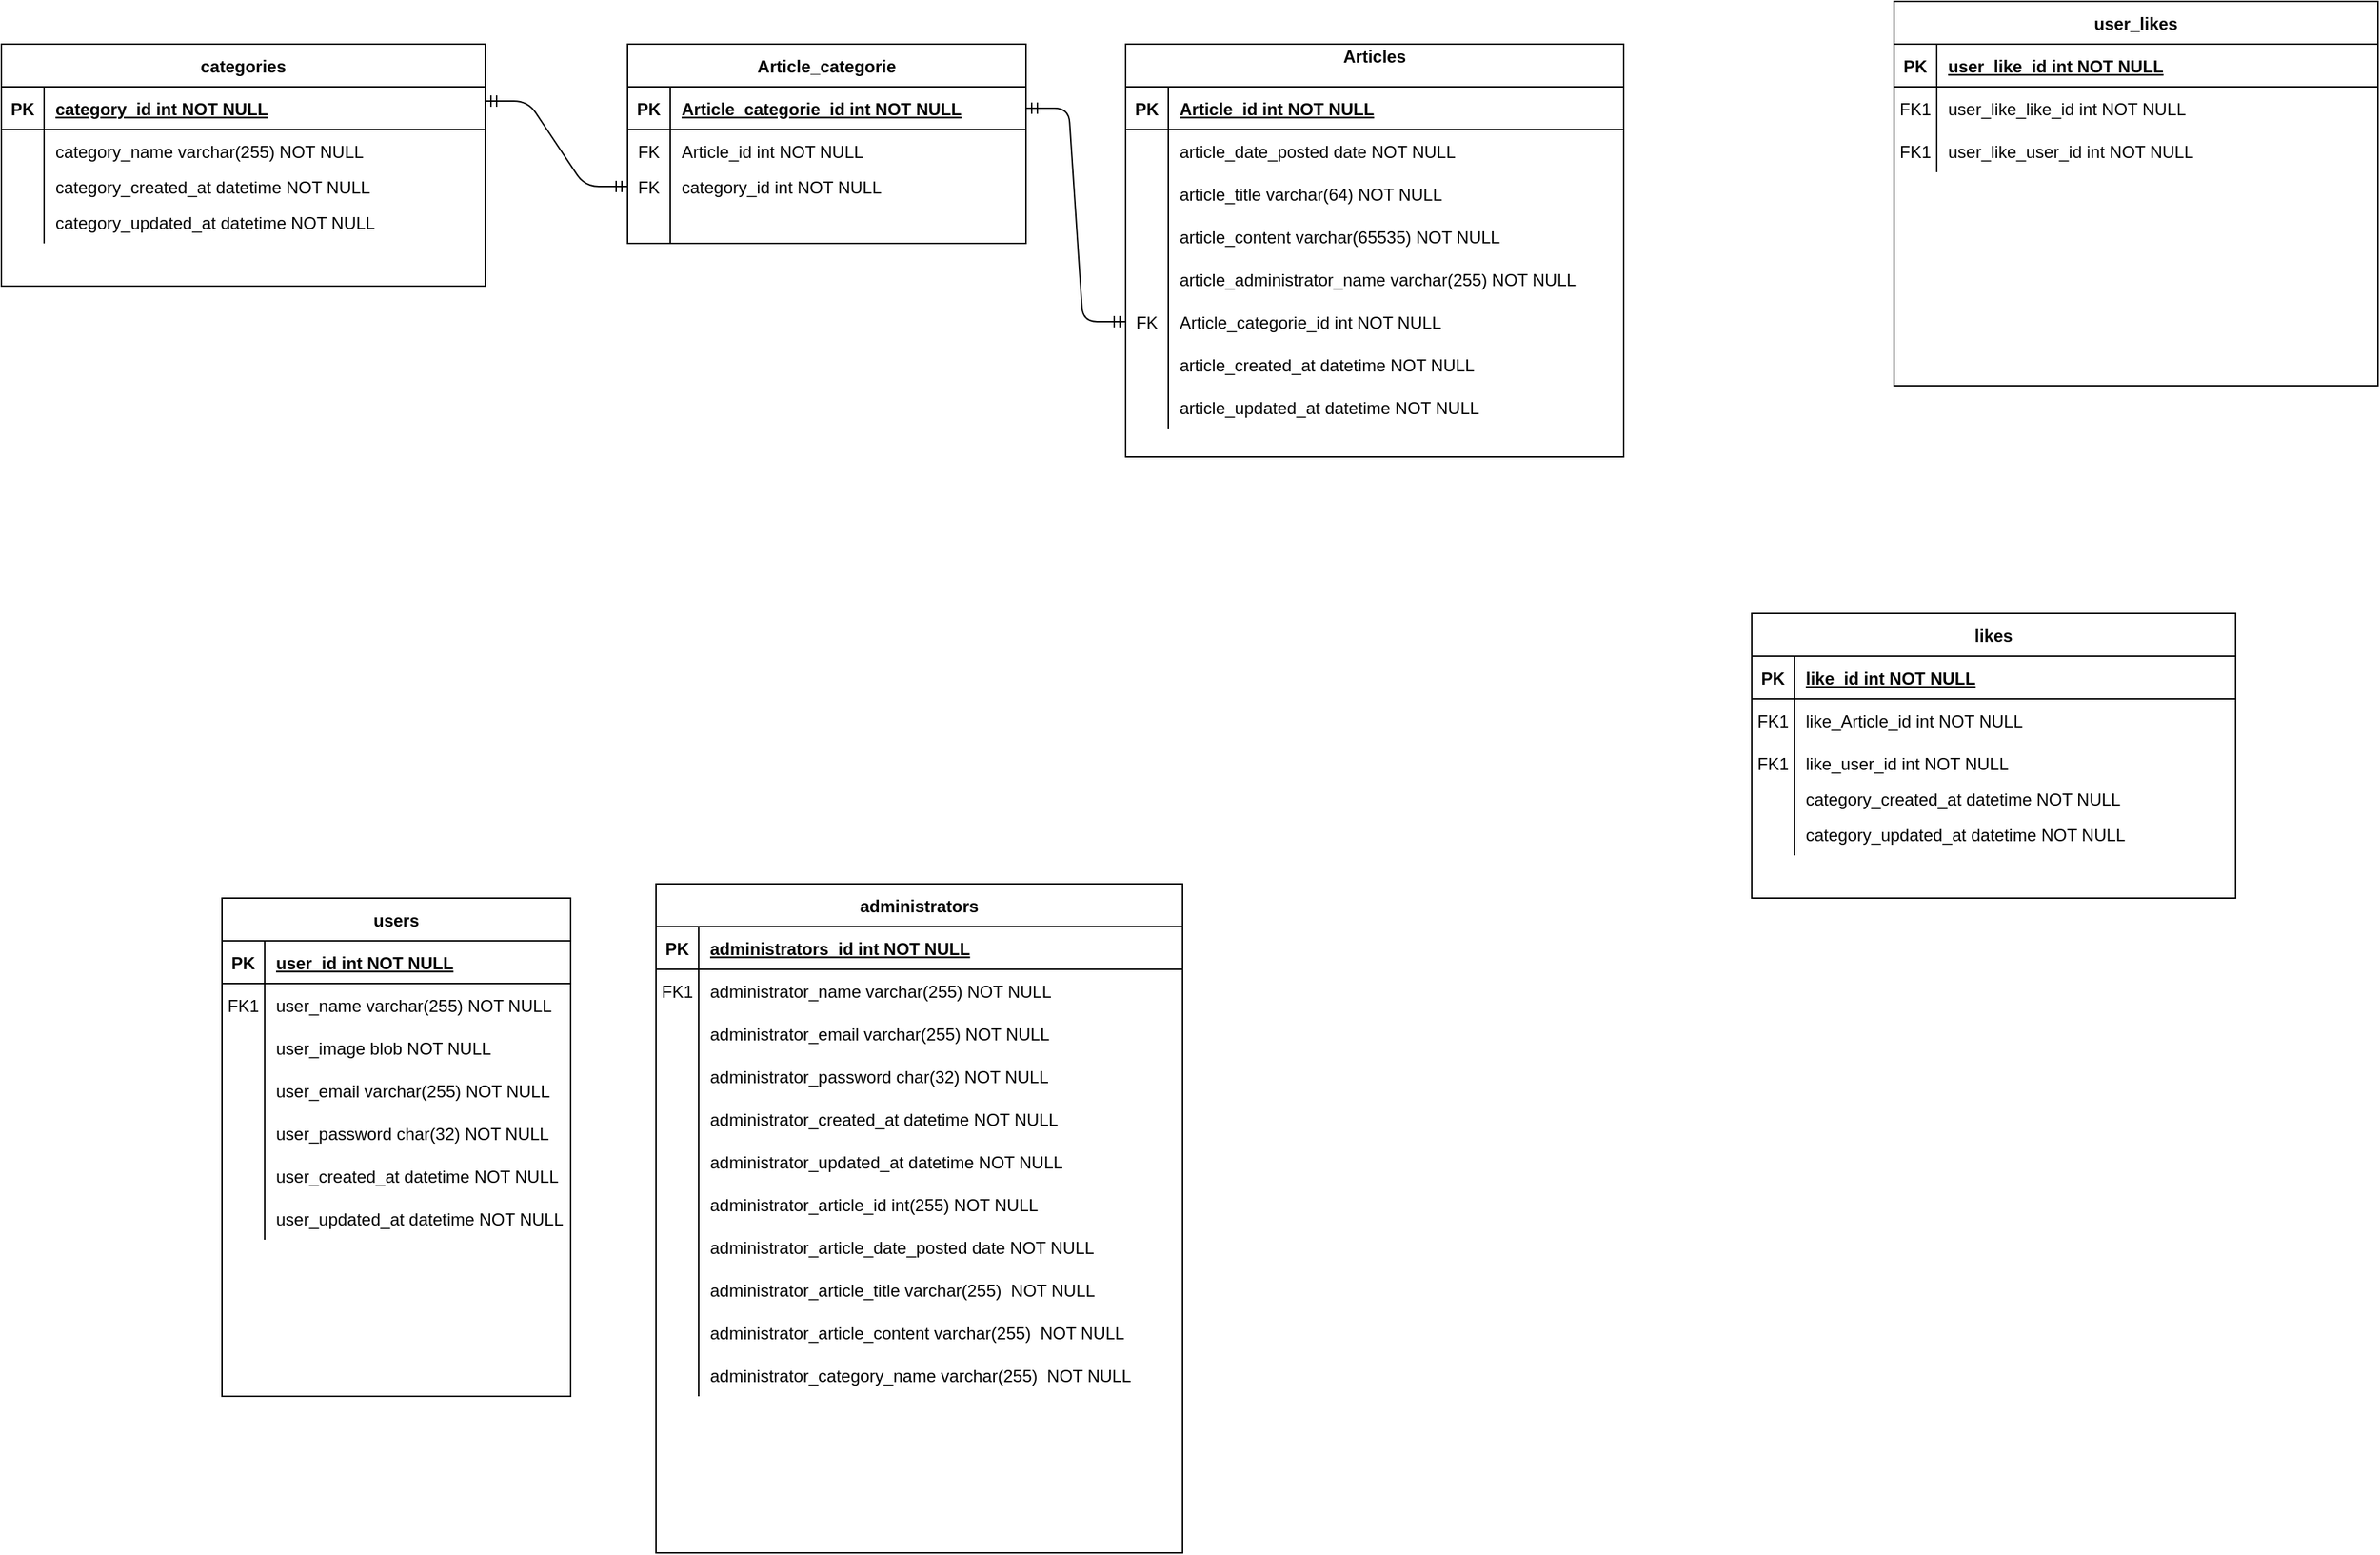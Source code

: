 <mxfile version="14.7.4" type="github">
  <diagram id="R2lEEEUBdFMjLlhIrx00" name="Page-1">
    <mxGraphModel dx="2372" dy="1228" grid="1" gridSize="10" guides="1" tooltips="1" connect="1" arrows="1" fold="1" page="1" pageScale="1" pageWidth="850" pageHeight="1100" math="0" shadow="0" extFonts="Permanent Marker^https://fonts.googleapis.com/css?family=Permanent+Marker">
      <root>
        <mxCell id="0" />
        <mxCell id="1" parent="0" />
        <mxCell id="C-vyLk0tnHw3VtMMgP7b-2" value="categories" style="shape=table;startSize=30;container=1;collapsible=1;childLayout=tableLayout;fixedRows=1;rowLines=0;fontStyle=1;align=center;resizeLast=1;" parent="1" vertex="1">
          <mxGeometry x="30" y="150" width="340" height="170" as="geometry" />
        </mxCell>
        <mxCell id="C-vyLk0tnHw3VtMMgP7b-3" value="" style="shape=partialRectangle;collapsible=0;dropTarget=0;pointerEvents=0;fillColor=none;points=[[0,0.5],[1,0.5]];portConstraint=eastwest;top=0;left=0;right=0;bottom=1;" parent="C-vyLk0tnHw3VtMMgP7b-2" vertex="1">
          <mxGeometry y="30" width="340" height="30" as="geometry" />
        </mxCell>
        <mxCell id="C-vyLk0tnHw3VtMMgP7b-4" value="PK" style="shape=partialRectangle;overflow=hidden;connectable=0;fillColor=none;top=0;left=0;bottom=0;right=0;fontStyle=1;" parent="C-vyLk0tnHw3VtMMgP7b-3" vertex="1">
          <mxGeometry width="30" height="30" as="geometry" />
        </mxCell>
        <mxCell id="C-vyLk0tnHw3VtMMgP7b-5" value="category_id int NOT NULL " style="shape=partialRectangle;overflow=hidden;connectable=0;fillColor=none;top=0;left=0;bottom=0;right=0;align=left;spacingLeft=6;fontStyle=5;" parent="C-vyLk0tnHw3VtMMgP7b-3" vertex="1">
          <mxGeometry x="30" width="310" height="30" as="geometry" />
        </mxCell>
        <mxCell id="C-vyLk0tnHw3VtMMgP7b-6" value="" style="shape=partialRectangle;collapsible=0;dropTarget=0;pointerEvents=0;fillColor=none;points=[[0,0.5],[1,0.5]];portConstraint=eastwest;top=0;left=0;right=0;bottom=0;" parent="C-vyLk0tnHw3VtMMgP7b-2" vertex="1">
          <mxGeometry y="60" width="340" height="30" as="geometry" />
        </mxCell>
        <mxCell id="C-vyLk0tnHw3VtMMgP7b-7" value="" style="shape=partialRectangle;overflow=hidden;connectable=0;fillColor=none;top=0;left=0;bottom=0;right=0;" parent="C-vyLk0tnHw3VtMMgP7b-6" vertex="1">
          <mxGeometry width="30" height="30" as="geometry" />
        </mxCell>
        <mxCell id="C-vyLk0tnHw3VtMMgP7b-8" value="category_name varchar(255) NOT NULL" style="shape=partialRectangle;overflow=hidden;connectable=0;fillColor=none;top=0;left=0;bottom=0;right=0;align=left;spacingLeft=6;" parent="C-vyLk0tnHw3VtMMgP7b-6" vertex="1">
          <mxGeometry x="30" width="310" height="30" as="geometry" />
        </mxCell>
        <mxCell id="C-vyLk0tnHw3VtMMgP7b-9" value="" style="shape=partialRectangle;collapsible=0;dropTarget=0;pointerEvents=0;fillColor=none;points=[[0,0.5],[1,0.5]];portConstraint=eastwest;top=0;left=0;right=0;bottom=0;" parent="C-vyLk0tnHw3VtMMgP7b-2" vertex="1">
          <mxGeometry y="90" width="340" height="20" as="geometry" />
        </mxCell>
        <mxCell id="C-vyLk0tnHw3VtMMgP7b-10" value="" style="shape=partialRectangle;overflow=hidden;connectable=0;fillColor=none;top=0;left=0;bottom=0;right=0;" parent="C-vyLk0tnHw3VtMMgP7b-9" vertex="1">
          <mxGeometry width="30" height="20" as="geometry" />
        </mxCell>
        <mxCell id="C-vyLk0tnHw3VtMMgP7b-11" value="category_created_at datetime NOT NULL" style="shape=partialRectangle;overflow=hidden;connectable=0;fillColor=none;top=0;left=0;bottom=0;right=0;align=left;spacingLeft=6;" parent="C-vyLk0tnHw3VtMMgP7b-9" vertex="1">
          <mxGeometry x="30" width="310" height="20" as="geometry" />
        </mxCell>
        <mxCell id="Ab_OPVXUH7FrCiBAADdy-90" value="" style="shape=partialRectangle;collapsible=0;dropTarget=0;pointerEvents=0;fillColor=none;points=[[0,0.5],[1,0.5]];portConstraint=eastwest;top=0;left=0;right=0;bottom=0;" vertex="1" parent="C-vyLk0tnHw3VtMMgP7b-2">
          <mxGeometry y="110" width="340" height="30" as="geometry" />
        </mxCell>
        <mxCell id="Ab_OPVXUH7FrCiBAADdy-91" value="" style="shape=partialRectangle;overflow=hidden;connectable=0;fillColor=none;top=0;left=0;bottom=0;right=0;" vertex="1" parent="Ab_OPVXUH7FrCiBAADdy-90">
          <mxGeometry width="30" height="30" as="geometry" />
        </mxCell>
        <mxCell id="Ab_OPVXUH7FrCiBAADdy-92" value="category_updated_at datetime NOT NULL" style="shape=partialRectangle;overflow=hidden;connectable=0;fillColor=none;top=0;left=0;bottom=0;right=0;align=left;spacingLeft=6;" vertex="1" parent="Ab_OPVXUH7FrCiBAADdy-90">
          <mxGeometry x="30" width="310" height="30" as="geometry" />
        </mxCell>
        <mxCell id="C-vyLk0tnHw3VtMMgP7b-13" value="administrators" style="shape=table;startSize=30;container=1;collapsible=1;childLayout=tableLayout;fixedRows=1;rowLines=0;fontStyle=1;align=center;resizeLast=1;" parent="1" vertex="1">
          <mxGeometry x="490" y="740" width="370" height="470" as="geometry" />
        </mxCell>
        <mxCell id="C-vyLk0tnHw3VtMMgP7b-14" value="" style="shape=partialRectangle;collapsible=0;dropTarget=0;pointerEvents=0;fillColor=none;points=[[0,0.5],[1,0.5]];portConstraint=eastwest;top=0;left=0;right=0;bottom=1;" parent="C-vyLk0tnHw3VtMMgP7b-13" vertex="1">
          <mxGeometry y="30" width="370" height="30" as="geometry" />
        </mxCell>
        <mxCell id="C-vyLk0tnHw3VtMMgP7b-15" value="PK" style="shape=partialRectangle;overflow=hidden;connectable=0;fillColor=none;top=0;left=0;bottom=0;right=0;fontStyle=1;" parent="C-vyLk0tnHw3VtMMgP7b-14" vertex="1">
          <mxGeometry width="30" height="30" as="geometry" />
        </mxCell>
        <mxCell id="C-vyLk0tnHw3VtMMgP7b-16" value="administrators_id int NOT NULL " style="shape=partialRectangle;overflow=hidden;connectable=0;fillColor=none;top=0;left=0;bottom=0;right=0;align=left;spacingLeft=6;fontStyle=5;" parent="C-vyLk0tnHw3VtMMgP7b-14" vertex="1">
          <mxGeometry x="30" width="340" height="30" as="geometry" />
        </mxCell>
        <mxCell id="C-vyLk0tnHw3VtMMgP7b-17" value="" style="shape=partialRectangle;collapsible=0;dropTarget=0;pointerEvents=0;fillColor=none;points=[[0,0.5],[1,0.5]];portConstraint=eastwest;top=0;left=0;right=0;bottom=0;" parent="C-vyLk0tnHw3VtMMgP7b-13" vertex="1">
          <mxGeometry y="60" width="370" height="30" as="geometry" />
        </mxCell>
        <mxCell id="C-vyLk0tnHw3VtMMgP7b-18" value="FK1" style="shape=partialRectangle;overflow=hidden;connectable=0;fillColor=none;top=0;left=0;bottom=0;right=0;" parent="C-vyLk0tnHw3VtMMgP7b-17" vertex="1">
          <mxGeometry width="30" height="30" as="geometry" />
        </mxCell>
        <mxCell id="C-vyLk0tnHw3VtMMgP7b-19" value="administrator_name varchar(255) NOT NULL" style="shape=partialRectangle;overflow=hidden;connectable=0;fillColor=none;top=0;left=0;bottom=0;right=0;align=left;spacingLeft=6;" parent="C-vyLk0tnHw3VtMMgP7b-17" vertex="1">
          <mxGeometry x="30" width="340" height="30" as="geometry" />
        </mxCell>
        <mxCell id="Ab_OPVXUH7FrCiBAADdy-35" value="" style="shape=partialRectangle;collapsible=0;dropTarget=0;pointerEvents=0;fillColor=none;points=[[0,0.5],[1,0.5]];portConstraint=eastwest;top=0;left=0;right=0;bottom=0;" vertex="1" parent="C-vyLk0tnHw3VtMMgP7b-13">
          <mxGeometry y="90" width="370" height="30" as="geometry" />
        </mxCell>
        <mxCell id="Ab_OPVXUH7FrCiBAADdy-36" value="" style="shape=partialRectangle;overflow=hidden;connectable=0;fillColor=none;top=0;left=0;bottom=0;right=0;" vertex="1" parent="Ab_OPVXUH7FrCiBAADdy-35">
          <mxGeometry width="30" height="30" as="geometry" />
        </mxCell>
        <mxCell id="Ab_OPVXUH7FrCiBAADdy-37" value="administrator_email varchar(255) NOT NULL" style="shape=partialRectangle;overflow=hidden;connectable=0;fillColor=none;top=0;left=0;bottom=0;right=0;align=left;spacingLeft=6;" vertex="1" parent="Ab_OPVXUH7FrCiBAADdy-35">
          <mxGeometry x="30" width="340" height="30" as="geometry" />
        </mxCell>
        <mxCell id="Ab_OPVXUH7FrCiBAADdy-38" value="" style="shape=partialRectangle;collapsible=0;dropTarget=0;pointerEvents=0;fillColor=none;points=[[0,0.5],[1,0.5]];portConstraint=eastwest;top=0;left=0;right=0;bottom=0;" vertex="1" parent="C-vyLk0tnHw3VtMMgP7b-13">
          <mxGeometry y="120" width="370" height="30" as="geometry" />
        </mxCell>
        <mxCell id="Ab_OPVXUH7FrCiBAADdy-39" value="" style="shape=partialRectangle;overflow=hidden;connectable=0;fillColor=none;top=0;left=0;bottom=0;right=0;" vertex="1" parent="Ab_OPVXUH7FrCiBAADdy-38">
          <mxGeometry width="30" height="30" as="geometry" />
        </mxCell>
        <mxCell id="Ab_OPVXUH7FrCiBAADdy-40" value="administrator_password char(32) NOT NULL" style="shape=partialRectangle;overflow=hidden;connectable=0;fillColor=none;top=0;left=0;bottom=0;right=0;align=left;spacingLeft=6;" vertex="1" parent="Ab_OPVXUH7FrCiBAADdy-38">
          <mxGeometry x="30" width="340" height="30" as="geometry" />
        </mxCell>
        <mxCell id="Ab_OPVXUH7FrCiBAADdy-41" value="" style="shape=partialRectangle;collapsible=0;dropTarget=0;pointerEvents=0;fillColor=none;points=[[0,0.5],[1,0.5]];portConstraint=eastwest;top=0;left=0;right=0;bottom=0;" vertex="1" parent="C-vyLk0tnHw3VtMMgP7b-13">
          <mxGeometry y="150" width="370" height="30" as="geometry" />
        </mxCell>
        <mxCell id="Ab_OPVXUH7FrCiBAADdy-42" value="" style="shape=partialRectangle;overflow=hidden;connectable=0;fillColor=none;top=0;left=0;bottom=0;right=0;" vertex="1" parent="Ab_OPVXUH7FrCiBAADdy-41">
          <mxGeometry width="30" height="30" as="geometry" />
        </mxCell>
        <mxCell id="Ab_OPVXUH7FrCiBAADdy-43" value="administrator_created_at datetime NOT NULL" style="shape=partialRectangle;overflow=hidden;connectable=0;fillColor=none;top=0;left=0;bottom=0;right=0;align=left;spacingLeft=6;" vertex="1" parent="Ab_OPVXUH7FrCiBAADdy-41">
          <mxGeometry x="30" width="340" height="30" as="geometry" />
        </mxCell>
        <mxCell id="Ab_OPVXUH7FrCiBAADdy-45" value="" style="shape=partialRectangle;collapsible=0;dropTarget=0;pointerEvents=0;fillColor=none;points=[[0,0.5],[1,0.5]];portConstraint=eastwest;top=0;left=0;right=0;bottom=0;" vertex="1" parent="C-vyLk0tnHw3VtMMgP7b-13">
          <mxGeometry y="180" width="370" height="30" as="geometry" />
        </mxCell>
        <mxCell id="Ab_OPVXUH7FrCiBAADdy-46" value="" style="shape=partialRectangle;overflow=hidden;connectable=0;fillColor=none;top=0;left=0;bottom=0;right=0;" vertex="1" parent="Ab_OPVXUH7FrCiBAADdy-45">
          <mxGeometry width="30" height="30" as="geometry" />
        </mxCell>
        <mxCell id="Ab_OPVXUH7FrCiBAADdy-47" value="administrator_updated_at datetime NOT NULL" style="shape=partialRectangle;overflow=hidden;connectable=0;fillColor=none;top=0;left=0;bottom=0;right=0;align=left;spacingLeft=6;" vertex="1" parent="Ab_OPVXUH7FrCiBAADdy-45">
          <mxGeometry x="30" width="340" height="30" as="geometry" />
        </mxCell>
        <mxCell id="C-vyLk0tnHw3VtMMgP7b-20" value="" style="shape=partialRectangle;collapsible=0;dropTarget=0;pointerEvents=0;fillColor=none;points=[[0,0.5],[1,0.5]];portConstraint=eastwest;top=0;left=0;right=0;bottom=0;" parent="C-vyLk0tnHw3VtMMgP7b-13" vertex="1">
          <mxGeometry y="210" width="370" height="30" as="geometry" />
        </mxCell>
        <mxCell id="C-vyLk0tnHw3VtMMgP7b-21" value="" style="shape=partialRectangle;overflow=hidden;connectable=0;fillColor=none;top=0;left=0;bottom=0;right=0;" parent="C-vyLk0tnHw3VtMMgP7b-20" vertex="1">
          <mxGeometry width="30" height="30" as="geometry" />
        </mxCell>
        <mxCell id="C-vyLk0tnHw3VtMMgP7b-22" value="administrator_article_id int(255) NOT NULL" style="shape=partialRectangle;overflow=hidden;connectable=0;fillColor=none;top=0;left=0;bottom=0;right=0;align=left;spacingLeft=6;" parent="C-vyLk0tnHw3VtMMgP7b-20" vertex="1">
          <mxGeometry x="30" width="340" height="30" as="geometry" />
        </mxCell>
        <mxCell id="Ab_OPVXUH7FrCiBAADdy-70" value="" style="shape=partialRectangle;collapsible=0;dropTarget=0;pointerEvents=0;fillColor=none;points=[[0,0.5],[1,0.5]];portConstraint=eastwest;top=0;left=0;right=0;bottom=0;" vertex="1" parent="C-vyLk0tnHw3VtMMgP7b-13">
          <mxGeometry y="240" width="370" height="30" as="geometry" />
        </mxCell>
        <mxCell id="Ab_OPVXUH7FrCiBAADdy-71" value="" style="shape=partialRectangle;overflow=hidden;connectable=0;fillColor=none;top=0;left=0;bottom=0;right=0;" vertex="1" parent="Ab_OPVXUH7FrCiBAADdy-70">
          <mxGeometry width="30" height="30" as="geometry" />
        </mxCell>
        <mxCell id="Ab_OPVXUH7FrCiBAADdy-72" value="administrator_article_date_posted date NOT NULL" style="shape=partialRectangle;overflow=hidden;connectable=0;fillColor=none;top=0;left=0;bottom=0;right=0;align=left;spacingLeft=6;" vertex="1" parent="Ab_OPVXUH7FrCiBAADdy-70">
          <mxGeometry x="30" width="340" height="30" as="geometry" />
        </mxCell>
        <mxCell id="Ab_OPVXUH7FrCiBAADdy-73" value="" style="shape=partialRectangle;collapsible=0;dropTarget=0;pointerEvents=0;fillColor=none;points=[[0,0.5],[1,0.5]];portConstraint=eastwest;top=0;left=0;right=0;bottom=0;" vertex="1" parent="C-vyLk0tnHw3VtMMgP7b-13">
          <mxGeometry y="270" width="370" height="30" as="geometry" />
        </mxCell>
        <mxCell id="Ab_OPVXUH7FrCiBAADdy-74" value="" style="shape=partialRectangle;overflow=hidden;connectable=0;fillColor=none;top=0;left=0;bottom=0;right=0;" vertex="1" parent="Ab_OPVXUH7FrCiBAADdy-73">
          <mxGeometry width="30" height="30" as="geometry" />
        </mxCell>
        <mxCell id="Ab_OPVXUH7FrCiBAADdy-75" value="administrator_article_title varchar(255)  NOT NULL" style="shape=partialRectangle;overflow=hidden;connectable=0;fillColor=none;top=0;left=0;bottom=0;right=0;align=left;spacingLeft=6;" vertex="1" parent="Ab_OPVXUH7FrCiBAADdy-73">
          <mxGeometry x="30" width="340" height="30" as="geometry" />
        </mxCell>
        <mxCell id="Ab_OPVXUH7FrCiBAADdy-82" value="" style="shape=partialRectangle;collapsible=0;dropTarget=0;pointerEvents=0;fillColor=none;points=[[0,0.5],[1,0.5]];portConstraint=eastwest;top=0;left=0;right=0;bottom=0;" vertex="1" parent="C-vyLk0tnHw3VtMMgP7b-13">
          <mxGeometry y="300" width="370" height="30" as="geometry" />
        </mxCell>
        <mxCell id="Ab_OPVXUH7FrCiBAADdy-83" value="" style="shape=partialRectangle;overflow=hidden;connectable=0;fillColor=none;top=0;left=0;bottom=0;right=0;" vertex="1" parent="Ab_OPVXUH7FrCiBAADdy-82">
          <mxGeometry width="30" height="30" as="geometry" />
        </mxCell>
        <mxCell id="Ab_OPVXUH7FrCiBAADdy-84" value="administrator_article_content varchar(255)  NOT NULL" style="shape=partialRectangle;overflow=hidden;connectable=0;fillColor=none;top=0;left=0;bottom=0;right=0;align=left;spacingLeft=6;" vertex="1" parent="Ab_OPVXUH7FrCiBAADdy-82">
          <mxGeometry x="30" width="340" height="30" as="geometry" />
        </mxCell>
        <mxCell id="Ab_OPVXUH7FrCiBAADdy-85" value="" style="shape=partialRectangle;collapsible=0;dropTarget=0;pointerEvents=0;fillColor=none;points=[[0,0.5],[1,0.5]];portConstraint=eastwest;top=0;left=0;right=0;bottom=0;" vertex="1" parent="C-vyLk0tnHw3VtMMgP7b-13">
          <mxGeometry y="330" width="370" height="30" as="geometry" />
        </mxCell>
        <mxCell id="Ab_OPVXUH7FrCiBAADdy-86" value="" style="shape=partialRectangle;overflow=hidden;connectable=0;fillColor=none;top=0;left=0;bottom=0;right=0;" vertex="1" parent="Ab_OPVXUH7FrCiBAADdy-85">
          <mxGeometry width="30" height="30" as="geometry" />
        </mxCell>
        <mxCell id="Ab_OPVXUH7FrCiBAADdy-87" value="administrator_category_name varchar(255)  NOT NULL" style="shape=partialRectangle;overflow=hidden;connectable=0;fillColor=none;top=0;left=0;bottom=0;right=0;align=left;spacingLeft=6;" vertex="1" parent="Ab_OPVXUH7FrCiBAADdy-85">
          <mxGeometry x="30" width="340" height="30" as="geometry" />
        </mxCell>
        <mxCell id="C-vyLk0tnHw3VtMMgP7b-23" value="Articles&#xa;" style="shape=table;startSize=30;container=1;collapsible=1;childLayout=tableLayout;fixedRows=1;rowLines=0;fontStyle=1;align=center;resizeLast=1;" parent="1" vertex="1">
          <mxGeometry x="820" y="150" width="350" height="290" as="geometry" />
        </mxCell>
        <mxCell id="C-vyLk0tnHw3VtMMgP7b-24" value="" style="shape=partialRectangle;collapsible=0;dropTarget=0;pointerEvents=0;fillColor=none;points=[[0,0.5],[1,0.5]];portConstraint=eastwest;top=0;left=0;right=0;bottom=1;" parent="C-vyLk0tnHw3VtMMgP7b-23" vertex="1">
          <mxGeometry y="30" width="350" height="30" as="geometry" />
        </mxCell>
        <mxCell id="C-vyLk0tnHw3VtMMgP7b-25" value="PK" style="shape=partialRectangle;overflow=hidden;connectable=0;fillColor=none;top=0;left=0;bottom=0;right=0;fontStyle=1;" parent="C-vyLk0tnHw3VtMMgP7b-24" vertex="1">
          <mxGeometry width="30" height="30" as="geometry" />
        </mxCell>
        <mxCell id="C-vyLk0tnHw3VtMMgP7b-26" value="Article_id int NOT NULL " style="shape=partialRectangle;overflow=hidden;connectable=0;fillColor=none;top=0;left=0;bottom=0;right=0;align=left;spacingLeft=6;fontStyle=5;" parent="C-vyLk0tnHw3VtMMgP7b-24" vertex="1">
          <mxGeometry x="30" width="320" height="30" as="geometry" />
        </mxCell>
        <mxCell id="C-vyLk0tnHw3VtMMgP7b-27" value="" style="shape=partialRectangle;collapsible=0;dropTarget=0;pointerEvents=0;fillColor=none;points=[[0,0.5],[1,0.5]];portConstraint=eastwest;top=0;left=0;right=0;bottom=0;" parent="C-vyLk0tnHw3VtMMgP7b-23" vertex="1">
          <mxGeometry y="60" width="350" height="30" as="geometry" />
        </mxCell>
        <mxCell id="C-vyLk0tnHw3VtMMgP7b-28" value="" style="shape=partialRectangle;overflow=hidden;connectable=0;fillColor=none;top=0;left=0;bottom=0;right=0;" parent="C-vyLk0tnHw3VtMMgP7b-27" vertex="1">
          <mxGeometry width="30" height="30" as="geometry" />
        </mxCell>
        <mxCell id="C-vyLk0tnHw3VtMMgP7b-29" value="article_date_posted date NOT NULL" style="shape=partialRectangle;overflow=hidden;connectable=0;fillColor=none;top=0;left=0;bottom=0;right=0;align=left;spacingLeft=6;" parent="C-vyLk0tnHw3VtMMgP7b-27" vertex="1">
          <mxGeometry x="30" width="320" height="30" as="geometry" />
        </mxCell>
        <mxCell id="Ab_OPVXUH7FrCiBAADdy-23" value="" style="shape=partialRectangle;collapsible=0;dropTarget=0;pointerEvents=0;fillColor=none;points=[[0,0.5],[1,0.5]];portConstraint=eastwest;top=0;left=0;right=0;bottom=0;" vertex="1" parent="C-vyLk0tnHw3VtMMgP7b-23">
          <mxGeometry y="90" width="350" height="30" as="geometry" />
        </mxCell>
        <mxCell id="Ab_OPVXUH7FrCiBAADdy-24" value="" style="shape=partialRectangle;overflow=hidden;connectable=0;fillColor=none;top=0;left=0;bottom=0;right=0;" vertex="1" parent="Ab_OPVXUH7FrCiBAADdy-23">
          <mxGeometry width="30" height="30" as="geometry" />
        </mxCell>
        <mxCell id="Ab_OPVXUH7FrCiBAADdy-25" value="article_title varchar(64) NOT NULL" style="shape=partialRectangle;overflow=hidden;connectable=0;fillColor=none;top=0;left=0;bottom=0;right=0;align=left;spacingLeft=6;" vertex="1" parent="Ab_OPVXUH7FrCiBAADdy-23">
          <mxGeometry x="30" width="320" height="30" as="geometry" />
        </mxCell>
        <mxCell id="Ab_OPVXUH7FrCiBAADdy-26" value="" style="shape=partialRectangle;collapsible=0;dropTarget=0;pointerEvents=0;fillColor=none;points=[[0,0.5],[1,0.5]];portConstraint=eastwest;top=0;left=0;right=0;bottom=0;" vertex="1" parent="C-vyLk0tnHw3VtMMgP7b-23">
          <mxGeometry y="120" width="350" height="30" as="geometry" />
        </mxCell>
        <mxCell id="Ab_OPVXUH7FrCiBAADdy-27" value="" style="shape=partialRectangle;overflow=hidden;connectable=0;fillColor=none;top=0;left=0;bottom=0;right=0;" vertex="1" parent="Ab_OPVXUH7FrCiBAADdy-26">
          <mxGeometry width="30" height="30" as="geometry" />
        </mxCell>
        <mxCell id="Ab_OPVXUH7FrCiBAADdy-28" value="article_content varchar(65535) NOT NULL" style="shape=partialRectangle;overflow=hidden;connectable=0;fillColor=none;top=0;left=0;bottom=0;right=0;align=left;spacingLeft=6;" vertex="1" parent="Ab_OPVXUH7FrCiBAADdy-26">
          <mxGeometry x="30" width="320" height="30" as="geometry" />
        </mxCell>
        <mxCell id="Ab_OPVXUH7FrCiBAADdy-29" value="" style="shape=partialRectangle;collapsible=0;dropTarget=0;pointerEvents=0;fillColor=none;points=[[0,0.5],[1,0.5]];portConstraint=eastwest;top=0;left=0;right=0;bottom=0;" vertex="1" parent="C-vyLk0tnHw3VtMMgP7b-23">
          <mxGeometry y="150" width="350" height="30" as="geometry" />
        </mxCell>
        <mxCell id="Ab_OPVXUH7FrCiBAADdy-30" value="" style="shape=partialRectangle;overflow=hidden;connectable=0;fillColor=none;top=0;left=0;bottom=0;right=0;" vertex="1" parent="Ab_OPVXUH7FrCiBAADdy-29">
          <mxGeometry width="30" height="30" as="geometry" />
        </mxCell>
        <mxCell id="Ab_OPVXUH7FrCiBAADdy-31" value="article_administrator_name varchar(255) NOT NULL" style="shape=partialRectangle;overflow=hidden;connectable=0;fillColor=none;top=0;left=0;bottom=0;right=0;align=left;spacingLeft=6;" vertex="1" parent="Ab_OPVXUH7FrCiBAADdy-29">
          <mxGeometry x="30" width="320" height="30" as="geometry" />
        </mxCell>
        <mxCell id="Ab_OPVXUH7FrCiBAADdy-32" value="" style="shape=partialRectangle;collapsible=0;dropTarget=0;pointerEvents=0;fillColor=none;points=[[0,0.5],[1,0.5]];portConstraint=eastwest;top=0;left=0;right=0;bottom=0;" vertex="1" parent="C-vyLk0tnHw3VtMMgP7b-23">
          <mxGeometry y="180" width="350" height="30" as="geometry" />
        </mxCell>
        <mxCell id="Ab_OPVXUH7FrCiBAADdy-33" value="FK" style="shape=partialRectangle;overflow=hidden;connectable=0;fillColor=none;top=0;left=0;bottom=0;right=0;" vertex="1" parent="Ab_OPVXUH7FrCiBAADdy-32">
          <mxGeometry width="30" height="30" as="geometry" />
        </mxCell>
        <mxCell id="Ab_OPVXUH7FrCiBAADdy-34" value="Article_categorie_id int NOT NULL" style="shape=partialRectangle;overflow=hidden;connectable=0;fillColor=none;top=0;left=0;bottom=0;right=0;align=left;spacingLeft=6;" vertex="1" parent="Ab_OPVXUH7FrCiBAADdy-32">
          <mxGeometry x="30" width="320" height="30" as="geometry" />
        </mxCell>
        <mxCell id="Ab_OPVXUH7FrCiBAADdy-93" value="" style="shape=partialRectangle;collapsible=0;dropTarget=0;pointerEvents=0;fillColor=none;points=[[0,0.5],[1,0.5]];portConstraint=eastwest;top=0;left=0;right=0;bottom=0;" vertex="1" parent="C-vyLk0tnHw3VtMMgP7b-23">
          <mxGeometry y="210" width="350" height="30" as="geometry" />
        </mxCell>
        <mxCell id="Ab_OPVXUH7FrCiBAADdy-94" value="" style="shape=partialRectangle;overflow=hidden;connectable=0;fillColor=none;top=0;left=0;bottom=0;right=0;" vertex="1" parent="Ab_OPVXUH7FrCiBAADdy-93">
          <mxGeometry width="30" height="30" as="geometry" />
        </mxCell>
        <mxCell id="Ab_OPVXUH7FrCiBAADdy-95" value="article_created_at datetime NOT NULL" style="shape=partialRectangle;overflow=hidden;connectable=0;fillColor=none;top=0;left=0;bottom=0;right=0;align=left;spacingLeft=6;" vertex="1" parent="Ab_OPVXUH7FrCiBAADdy-93">
          <mxGeometry x="30" width="320" height="30" as="geometry" />
        </mxCell>
        <mxCell id="Ab_OPVXUH7FrCiBAADdy-96" value="" style="shape=partialRectangle;collapsible=0;dropTarget=0;pointerEvents=0;fillColor=none;points=[[0,0.5],[1,0.5]];portConstraint=eastwest;top=0;left=0;right=0;bottom=0;" vertex="1" parent="C-vyLk0tnHw3VtMMgP7b-23">
          <mxGeometry y="240" width="350" height="30" as="geometry" />
        </mxCell>
        <mxCell id="Ab_OPVXUH7FrCiBAADdy-97" value="" style="shape=partialRectangle;overflow=hidden;connectable=0;fillColor=none;top=0;left=0;bottom=0;right=0;" vertex="1" parent="Ab_OPVXUH7FrCiBAADdy-96">
          <mxGeometry width="30" height="30" as="geometry" />
        </mxCell>
        <mxCell id="Ab_OPVXUH7FrCiBAADdy-98" value="article_updated_at datetime NOT NULL" style="shape=partialRectangle;overflow=hidden;connectable=0;fillColor=none;top=0;left=0;bottom=0;right=0;align=left;spacingLeft=6;" vertex="1" parent="Ab_OPVXUH7FrCiBAADdy-96">
          <mxGeometry x="30" width="320" height="30" as="geometry" />
        </mxCell>
        <mxCell id="Ab_OPVXUH7FrCiBAADdy-48" value="users" style="shape=table;startSize=30;container=1;collapsible=1;childLayout=tableLayout;fixedRows=1;rowLines=0;fontStyle=1;align=center;resizeLast=1;" vertex="1" parent="1">
          <mxGeometry x="185" y="750" width="245" height="350" as="geometry" />
        </mxCell>
        <mxCell id="Ab_OPVXUH7FrCiBAADdy-49" value="" style="shape=partialRectangle;collapsible=0;dropTarget=0;pointerEvents=0;fillColor=none;points=[[0,0.5],[1,0.5]];portConstraint=eastwest;top=0;left=0;right=0;bottom=1;" vertex="1" parent="Ab_OPVXUH7FrCiBAADdy-48">
          <mxGeometry y="30" width="245" height="30" as="geometry" />
        </mxCell>
        <mxCell id="Ab_OPVXUH7FrCiBAADdy-50" value="PK" style="shape=partialRectangle;overflow=hidden;connectable=0;fillColor=none;top=0;left=0;bottom=0;right=0;fontStyle=1;" vertex="1" parent="Ab_OPVXUH7FrCiBAADdy-49">
          <mxGeometry width="30" height="30" as="geometry" />
        </mxCell>
        <mxCell id="Ab_OPVXUH7FrCiBAADdy-51" value="user_id int NOT NULL " style="shape=partialRectangle;overflow=hidden;connectable=0;fillColor=none;top=0;left=0;bottom=0;right=0;align=left;spacingLeft=6;fontStyle=5;" vertex="1" parent="Ab_OPVXUH7FrCiBAADdy-49">
          <mxGeometry x="30" width="215" height="30" as="geometry" />
        </mxCell>
        <mxCell id="Ab_OPVXUH7FrCiBAADdy-52" value="" style="shape=partialRectangle;collapsible=0;dropTarget=0;pointerEvents=0;fillColor=none;points=[[0,0.5],[1,0.5]];portConstraint=eastwest;top=0;left=0;right=0;bottom=0;" vertex="1" parent="Ab_OPVXUH7FrCiBAADdy-48">
          <mxGeometry y="60" width="245" height="30" as="geometry" />
        </mxCell>
        <mxCell id="Ab_OPVXUH7FrCiBAADdy-53" value="FK1" style="shape=partialRectangle;overflow=hidden;connectable=0;fillColor=none;top=0;left=0;bottom=0;right=0;" vertex="1" parent="Ab_OPVXUH7FrCiBAADdy-52">
          <mxGeometry width="30" height="30" as="geometry" />
        </mxCell>
        <mxCell id="Ab_OPVXUH7FrCiBAADdy-54" value="user_name varchar(255) NOT NULL" style="shape=partialRectangle;overflow=hidden;connectable=0;fillColor=none;top=0;left=0;bottom=0;right=0;align=left;spacingLeft=6;" vertex="1" parent="Ab_OPVXUH7FrCiBAADdy-52">
          <mxGeometry x="30" width="215" height="30" as="geometry" />
        </mxCell>
        <mxCell id="Ab_OPVXUH7FrCiBAADdy-55" value="" style="shape=partialRectangle;collapsible=0;dropTarget=0;pointerEvents=0;fillColor=none;points=[[0,0.5],[1,0.5]];portConstraint=eastwest;top=0;left=0;right=0;bottom=0;" vertex="1" parent="Ab_OPVXUH7FrCiBAADdy-48">
          <mxGeometry y="90" width="245" height="30" as="geometry" />
        </mxCell>
        <mxCell id="Ab_OPVXUH7FrCiBAADdy-56" value="" style="shape=partialRectangle;overflow=hidden;connectable=0;fillColor=none;top=0;left=0;bottom=0;right=0;" vertex="1" parent="Ab_OPVXUH7FrCiBAADdy-55">
          <mxGeometry width="30" height="30" as="geometry" />
        </mxCell>
        <mxCell id="Ab_OPVXUH7FrCiBAADdy-57" value="user_image blob NOT NULL" style="shape=partialRectangle;overflow=hidden;connectable=0;fillColor=none;top=0;left=0;bottom=0;right=0;align=left;spacingLeft=6;" vertex="1" parent="Ab_OPVXUH7FrCiBAADdy-55">
          <mxGeometry x="30" width="215" height="30" as="geometry" />
        </mxCell>
        <mxCell id="Ab_OPVXUH7FrCiBAADdy-58" value="" style="shape=partialRectangle;collapsible=0;dropTarget=0;pointerEvents=0;fillColor=none;points=[[0,0.5],[1,0.5]];portConstraint=eastwest;top=0;left=0;right=0;bottom=0;" vertex="1" parent="Ab_OPVXUH7FrCiBAADdy-48">
          <mxGeometry y="120" width="245" height="30" as="geometry" />
        </mxCell>
        <mxCell id="Ab_OPVXUH7FrCiBAADdy-59" value="" style="shape=partialRectangle;overflow=hidden;connectable=0;fillColor=none;top=0;left=0;bottom=0;right=0;" vertex="1" parent="Ab_OPVXUH7FrCiBAADdy-58">
          <mxGeometry width="30" height="30" as="geometry" />
        </mxCell>
        <mxCell id="Ab_OPVXUH7FrCiBAADdy-60" value="user_email varchar(255) NOT NULL" style="shape=partialRectangle;overflow=hidden;connectable=0;fillColor=none;top=0;left=0;bottom=0;right=0;align=left;spacingLeft=6;" vertex="1" parent="Ab_OPVXUH7FrCiBAADdy-58">
          <mxGeometry x="30" width="215" height="30" as="geometry" />
        </mxCell>
        <mxCell id="Ab_OPVXUH7FrCiBAADdy-61" value="" style="shape=partialRectangle;collapsible=0;dropTarget=0;pointerEvents=0;fillColor=none;points=[[0,0.5],[1,0.5]];portConstraint=eastwest;top=0;left=0;right=0;bottom=0;" vertex="1" parent="Ab_OPVXUH7FrCiBAADdy-48">
          <mxGeometry y="150" width="245" height="30" as="geometry" />
        </mxCell>
        <mxCell id="Ab_OPVXUH7FrCiBAADdy-62" value="" style="shape=partialRectangle;overflow=hidden;connectable=0;fillColor=none;top=0;left=0;bottom=0;right=0;" vertex="1" parent="Ab_OPVXUH7FrCiBAADdy-61">
          <mxGeometry width="30" height="30" as="geometry" />
        </mxCell>
        <mxCell id="Ab_OPVXUH7FrCiBAADdy-63" value="user_password char(32) NOT NULL" style="shape=partialRectangle;overflow=hidden;connectable=0;fillColor=none;top=0;left=0;bottom=0;right=0;align=left;spacingLeft=6;" vertex="1" parent="Ab_OPVXUH7FrCiBAADdy-61">
          <mxGeometry x="30" width="215" height="30" as="geometry" />
        </mxCell>
        <mxCell id="Ab_OPVXUH7FrCiBAADdy-64" value="" style="shape=partialRectangle;collapsible=0;dropTarget=0;pointerEvents=0;fillColor=none;points=[[0,0.5],[1,0.5]];portConstraint=eastwest;top=0;left=0;right=0;bottom=0;" vertex="1" parent="Ab_OPVXUH7FrCiBAADdy-48">
          <mxGeometry y="180" width="245" height="30" as="geometry" />
        </mxCell>
        <mxCell id="Ab_OPVXUH7FrCiBAADdy-65" value="" style="shape=partialRectangle;overflow=hidden;connectable=0;fillColor=none;top=0;left=0;bottom=0;right=0;" vertex="1" parent="Ab_OPVXUH7FrCiBAADdy-64">
          <mxGeometry width="30" height="30" as="geometry" />
        </mxCell>
        <mxCell id="Ab_OPVXUH7FrCiBAADdy-66" value="user_created_at datetime NOT NULL" style="shape=partialRectangle;overflow=hidden;connectable=0;fillColor=none;top=0;left=0;bottom=0;right=0;align=left;spacingLeft=6;" vertex="1" parent="Ab_OPVXUH7FrCiBAADdy-64">
          <mxGeometry x="30" width="215" height="30" as="geometry" />
        </mxCell>
        <mxCell id="Ab_OPVXUH7FrCiBAADdy-67" value="" style="shape=partialRectangle;collapsible=0;dropTarget=0;pointerEvents=0;fillColor=none;points=[[0,0.5],[1,0.5]];portConstraint=eastwest;top=0;left=0;right=0;bottom=0;" vertex="1" parent="Ab_OPVXUH7FrCiBAADdy-48">
          <mxGeometry y="210" width="245" height="30" as="geometry" />
        </mxCell>
        <mxCell id="Ab_OPVXUH7FrCiBAADdy-68" value="" style="shape=partialRectangle;overflow=hidden;connectable=0;fillColor=none;top=0;left=0;bottom=0;right=0;" vertex="1" parent="Ab_OPVXUH7FrCiBAADdy-67">
          <mxGeometry width="30" height="30" as="geometry" />
        </mxCell>
        <mxCell id="Ab_OPVXUH7FrCiBAADdy-69" value="user_updated_at datetime NOT NULL" style="shape=partialRectangle;overflow=hidden;connectable=0;fillColor=none;top=0;left=0;bottom=0;right=0;align=left;spacingLeft=6;" vertex="1" parent="Ab_OPVXUH7FrCiBAADdy-67">
          <mxGeometry x="30" width="215" height="30" as="geometry" />
        </mxCell>
        <mxCell id="Ab_OPVXUH7FrCiBAADdy-99" value="likes" style="shape=table;startSize=30;container=1;collapsible=1;childLayout=tableLayout;fixedRows=1;rowLines=0;fontStyle=1;align=center;resizeLast=1;" vertex="1" parent="1">
          <mxGeometry x="1260" y="550" width="340" height="200" as="geometry" />
        </mxCell>
        <mxCell id="Ab_OPVXUH7FrCiBAADdy-100" value="" style="shape=partialRectangle;collapsible=0;dropTarget=0;pointerEvents=0;fillColor=none;points=[[0,0.5],[1,0.5]];portConstraint=eastwest;top=0;left=0;right=0;bottom=1;" vertex="1" parent="Ab_OPVXUH7FrCiBAADdy-99">
          <mxGeometry y="30" width="340" height="30" as="geometry" />
        </mxCell>
        <mxCell id="Ab_OPVXUH7FrCiBAADdy-101" value="PK" style="shape=partialRectangle;overflow=hidden;connectable=0;fillColor=none;top=0;left=0;bottom=0;right=0;fontStyle=1;" vertex="1" parent="Ab_OPVXUH7FrCiBAADdy-100">
          <mxGeometry width="30" height="30" as="geometry" />
        </mxCell>
        <mxCell id="Ab_OPVXUH7FrCiBAADdy-102" value="like_id int NOT NULL " style="shape=partialRectangle;overflow=hidden;connectable=0;fillColor=none;top=0;left=0;bottom=0;right=0;align=left;spacingLeft=6;fontStyle=5;" vertex="1" parent="Ab_OPVXUH7FrCiBAADdy-100">
          <mxGeometry x="30" width="310" height="30" as="geometry" />
        </mxCell>
        <mxCell id="Ab_OPVXUH7FrCiBAADdy-103" value="" style="shape=partialRectangle;collapsible=0;dropTarget=0;pointerEvents=0;fillColor=none;points=[[0,0.5],[1,0.5]];portConstraint=eastwest;top=0;left=0;right=0;bottom=0;" vertex="1" parent="Ab_OPVXUH7FrCiBAADdy-99">
          <mxGeometry y="60" width="340" height="30" as="geometry" />
        </mxCell>
        <mxCell id="Ab_OPVXUH7FrCiBAADdy-104" value="FK1" style="shape=partialRectangle;overflow=hidden;connectable=0;fillColor=none;top=0;left=0;bottom=0;right=0;" vertex="1" parent="Ab_OPVXUH7FrCiBAADdy-103">
          <mxGeometry width="30" height="30" as="geometry" />
        </mxCell>
        <mxCell id="Ab_OPVXUH7FrCiBAADdy-105" value="like_Article_id int NOT NULL" style="shape=partialRectangle;overflow=hidden;connectable=0;fillColor=none;top=0;left=0;bottom=0;right=0;align=left;spacingLeft=6;" vertex="1" parent="Ab_OPVXUH7FrCiBAADdy-103">
          <mxGeometry x="30" width="310" height="30" as="geometry" />
        </mxCell>
        <mxCell id="Ab_OPVXUH7FrCiBAADdy-113" value="" style="shape=partialRectangle;collapsible=0;dropTarget=0;pointerEvents=0;fillColor=none;points=[[0,0.5],[1,0.5]];portConstraint=eastwest;top=0;left=0;right=0;bottom=0;" vertex="1" parent="Ab_OPVXUH7FrCiBAADdy-99">
          <mxGeometry y="90" width="340" height="30" as="geometry" />
        </mxCell>
        <mxCell id="Ab_OPVXUH7FrCiBAADdy-114" value="FK1" style="shape=partialRectangle;overflow=hidden;connectable=0;fillColor=none;top=0;left=0;bottom=0;right=0;" vertex="1" parent="Ab_OPVXUH7FrCiBAADdy-113">
          <mxGeometry width="30" height="30" as="geometry" />
        </mxCell>
        <mxCell id="Ab_OPVXUH7FrCiBAADdy-115" value="like_user_id int NOT NULL" style="shape=partialRectangle;overflow=hidden;connectable=0;fillColor=none;top=0;left=0;bottom=0;right=0;align=left;spacingLeft=6;" vertex="1" parent="Ab_OPVXUH7FrCiBAADdy-113">
          <mxGeometry x="30" width="310" height="30" as="geometry" />
        </mxCell>
        <mxCell id="Ab_OPVXUH7FrCiBAADdy-106" value="" style="shape=partialRectangle;collapsible=0;dropTarget=0;pointerEvents=0;fillColor=none;points=[[0,0.5],[1,0.5]];portConstraint=eastwest;top=0;left=0;right=0;bottom=0;" vertex="1" parent="Ab_OPVXUH7FrCiBAADdy-99">
          <mxGeometry y="120" width="340" height="20" as="geometry" />
        </mxCell>
        <mxCell id="Ab_OPVXUH7FrCiBAADdy-107" value="" style="shape=partialRectangle;overflow=hidden;connectable=0;fillColor=none;top=0;left=0;bottom=0;right=0;" vertex="1" parent="Ab_OPVXUH7FrCiBAADdy-106">
          <mxGeometry width="30" height="20" as="geometry" />
        </mxCell>
        <mxCell id="Ab_OPVXUH7FrCiBAADdy-108" value="category_created_at datetime NOT NULL" style="shape=partialRectangle;overflow=hidden;connectable=0;fillColor=none;top=0;left=0;bottom=0;right=0;align=left;spacingLeft=6;" vertex="1" parent="Ab_OPVXUH7FrCiBAADdy-106">
          <mxGeometry x="30" width="310" height="20" as="geometry" />
        </mxCell>
        <mxCell id="Ab_OPVXUH7FrCiBAADdy-109" value="" style="shape=partialRectangle;collapsible=0;dropTarget=0;pointerEvents=0;fillColor=none;points=[[0,0.5],[1,0.5]];portConstraint=eastwest;top=0;left=0;right=0;bottom=0;" vertex="1" parent="Ab_OPVXUH7FrCiBAADdy-99">
          <mxGeometry y="140" width="340" height="30" as="geometry" />
        </mxCell>
        <mxCell id="Ab_OPVXUH7FrCiBAADdy-110" value="" style="shape=partialRectangle;overflow=hidden;connectable=0;fillColor=none;top=0;left=0;bottom=0;right=0;" vertex="1" parent="Ab_OPVXUH7FrCiBAADdy-109">
          <mxGeometry width="30" height="30" as="geometry" />
        </mxCell>
        <mxCell id="Ab_OPVXUH7FrCiBAADdy-111" value="category_updated_at datetime NOT NULL" style="shape=partialRectangle;overflow=hidden;connectable=0;fillColor=none;top=0;left=0;bottom=0;right=0;align=left;spacingLeft=6;" vertex="1" parent="Ab_OPVXUH7FrCiBAADdy-109">
          <mxGeometry x="30" width="310" height="30" as="geometry" />
        </mxCell>
        <mxCell id="Ab_OPVXUH7FrCiBAADdy-116" value="user_likes" style="shape=table;startSize=30;container=1;collapsible=1;childLayout=tableLayout;fixedRows=1;rowLines=0;fontStyle=1;align=center;resizeLast=1;" vertex="1" parent="1">
          <mxGeometry x="1360" y="120" width="340" height="270" as="geometry" />
        </mxCell>
        <mxCell id="Ab_OPVXUH7FrCiBAADdy-117" value="" style="shape=partialRectangle;collapsible=0;dropTarget=0;pointerEvents=0;fillColor=none;points=[[0,0.5],[1,0.5]];portConstraint=eastwest;top=0;left=0;right=0;bottom=1;" vertex="1" parent="Ab_OPVXUH7FrCiBAADdy-116">
          <mxGeometry y="30" width="340" height="30" as="geometry" />
        </mxCell>
        <mxCell id="Ab_OPVXUH7FrCiBAADdy-118" value="PK" style="shape=partialRectangle;overflow=hidden;connectable=0;fillColor=none;top=0;left=0;bottom=0;right=0;fontStyle=1;" vertex="1" parent="Ab_OPVXUH7FrCiBAADdy-117">
          <mxGeometry width="30" height="30" as="geometry" />
        </mxCell>
        <mxCell id="Ab_OPVXUH7FrCiBAADdy-119" value="user_like_id int NOT NULL " style="shape=partialRectangle;overflow=hidden;connectable=0;fillColor=none;top=0;left=0;bottom=0;right=0;align=left;spacingLeft=6;fontStyle=5;" vertex="1" parent="Ab_OPVXUH7FrCiBAADdy-117">
          <mxGeometry x="30" width="310" height="30" as="geometry" />
        </mxCell>
        <mxCell id="Ab_OPVXUH7FrCiBAADdy-120" value="" style="shape=partialRectangle;collapsible=0;dropTarget=0;pointerEvents=0;fillColor=none;points=[[0,0.5],[1,0.5]];portConstraint=eastwest;top=0;left=0;right=0;bottom=0;" vertex="1" parent="Ab_OPVXUH7FrCiBAADdy-116">
          <mxGeometry y="60" width="340" height="30" as="geometry" />
        </mxCell>
        <mxCell id="Ab_OPVXUH7FrCiBAADdy-121" value="FK1" style="shape=partialRectangle;overflow=hidden;connectable=0;fillColor=none;top=0;left=0;bottom=0;right=0;" vertex="1" parent="Ab_OPVXUH7FrCiBAADdy-120">
          <mxGeometry width="30" height="30" as="geometry" />
        </mxCell>
        <mxCell id="Ab_OPVXUH7FrCiBAADdy-122" value="user_like_like_id int NOT NULL" style="shape=partialRectangle;overflow=hidden;connectable=0;fillColor=none;top=0;left=0;bottom=0;right=0;align=left;spacingLeft=6;" vertex="1" parent="Ab_OPVXUH7FrCiBAADdy-120">
          <mxGeometry x="30" width="310" height="30" as="geometry" />
        </mxCell>
        <mxCell id="Ab_OPVXUH7FrCiBAADdy-123" value="" style="shape=partialRectangle;collapsible=0;dropTarget=0;pointerEvents=0;fillColor=none;points=[[0,0.5],[1,0.5]];portConstraint=eastwest;top=0;left=0;right=0;bottom=0;" vertex="1" parent="Ab_OPVXUH7FrCiBAADdy-116">
          <mxGeometry y="90" width="340" height="30" as="geometry" />
        </mxCell>
        <mxCell id="Ab_OPVXUH7FrCiBAADdy-124" value="FK1" style="shape=partialRectangle;overflow=hidden;connectable=0;fillColor=none;top=0;left=0;bottom=0;right=0;" vertex="1" parent="Ab_OPVXUH7FrCiBAADdy-123">
          <mxGeometry width="30" height="30" as="geometry" />
        </mxCell>
        <mxCell id="Ab_OPVXUH7FrCiBAADdy-125" value="user_like_user_id int NOT NULL" style="shape=partialRectangle;overflow=hidden;connectable=0;fillColor=none;top=0;left=0;bottom=0;right=0;align=left;spacingLeft=6;" vertex="1" parent="Ab_OPVXUH7FrCiBAADdy-123">
          <mxGeometry x="30" width="310" height="30" as="geometry" />
        </mxCell>
        <mxCell id="Ab_OPVXUH7FrCiBAADdy-159" value="Article_categorie" style="shape=table;startSize=30;container=1;collapsible=1;childLayout=tableLayout;fixedRows=1;rowLines=0;fontStyle=1;align=center;resizeLast=1;" vertex="1" parent="1">
          <mxGeometry x="470" y="150" width="280" height="140" as="geometry" />
        </mxCell>
        <mxCell id="Ab_OPVXUH7FrCiBAADdy-160" value="" style="shape=partialRectangle;collapsible=0;dropTarget=0;pointerEvents=0;fillColor=none;points=[[0,0.5],[1,0.5]];portConstraint=eastwest;top=0;left=0;right=0;bottom=1;" vertex="1" parent="Ab_OPVXUH7FrCiBAADdy-159">
          <mxGeometry y="30" width="280" height="30" as="geometry" />
        </mxCell>
        <mxCell id="Ab_OPVXUH7FrCiBAADdy-161" value="PK" style="shape=partialRectangle;overflow=hidden;connectable=0;fillColor=none;top=0;left=0;bottom=0;right=0;fontStyle=1;" vertex="1" parent="Ab_OPVXUH7FrCiBAADdy-160">
          <mxGeometry width="30" height="30" as="geometry" />
        </mxCell>
        <mxCell id="Ab_OPVXUH7FrCiBAADdy-162" value="Article_categorie_id int NOT NULL " style="shape=partialRectangle;overflow=hidden;connectable=0;fillColor=none;top=0;left=0;bottom=0;right=0;align=left;spacingLeft=6;fontStyle=5;" vertex="1" parent="Ab_OPVXUH7FrCiBAADdy-160">
          <mxGeometry x="30" width="250" height="30" as="geometry" />
        </mxCell>
        <mxCell id="Ab_OPVXUH7FrCiBAADdy-163" value="" style="shape=partialRectangle;collapsible=0;dropTarget=0;pointerEvents=0;fillColor=none;points=[[0,0.5],[1,0.5]];portConstraint=eastwest;top=0;left=0;right=0;bottom=0;" vertex="1" parent="Ab_OPVXUH7FrCiBAADdy-159">
          <mxGeometry y="60" width="280" height="30" as="geometry" />
        </mxCell>
        <mxCell id="Ab_OPVXUH7FrCiBAADdy-164" value="FK" style="shape=partialRectangle;overflow=hidden;connectable=0;fillColor=none;top=0;left=0;bottom=0;right=0;" vertex="1" parent="Ab_OPVXUH7FrCiBAADdy-163">
          <mxGeometry width="30" height="30" as="geometry" />
        </mxCell>
        <mxCell id="Ab_OPVXUH7FrCiBAADdy-165" value="Article_id int NOT NULL" style="shape=partialRectangle;overflow=hidden;connectable=0;fillColor=none;top=0;left=0;bottom=0;right=0;align=left;spacingLeft=6;" vertex="1" parent="Ab_OPVXUH7FrCiBAADdy-163">
          <mxGeometry x="30" width="250" height="30" as="geometry" />
        </mxCell>
        <mxCell id="Ab_OPVXUH7FrCiBAADdy-166" value="" style="shape=partialRectangle;collapsible=0;dropTarget=0;pointerEvents=0;fillColor=none;points=[[0,0.5],[1,0.5]];portConstraint=eastwest;top=0;left=0;right=0;bottom=0;" vertex="1" parent="Ab_OPVXUH7FrCiBAADdy-159">
          <mxGeometry y="90" width="280" height="20" as="geometry" />
        </mxCell>
        <mxCell id="Ab_OPVXUH7FrCiBAADdy-167" value="FK" style="shape=partialRectangle;overflow=hidden;connectable=0;fillColor=none;top=0;left=0;bottom=0;right=0;" vertex="1" parent="Ab_OPVXUH7FrCiBAADdy-166">
          <mxGeometry width="30" height="20" as="geometry" />
        </mxCell>
        <mxCell id="Ab_OPVXUH7FrCiBAADdy-168" value="category_id int NOT NULL" style="shape=partialRectangle;overflow=hidden;connectable=0;fillColor=none;top=0;left=0;bottom=0;right=0;align=left;spacingLeft=6;" vertex="1" parent="Ab_OPVXUH7FrCiBAADdy-166">
          <mxGeometry x="30" width="250" height="20" as="geometry" />
        </mxCell>
        <mxCell id="Ab_OPVXUH7FrCiBAADdy-169" value="" style="shape=partialRectangle;collapsible=0;dropTarget=0;pointerEvents=0;fillColor=none;points=[[0,0.5],[1,0.5]];portConstraint=eastwest;top=0;left=0;right=0;bottom=0;" vertex="1" parent="Ab_OPVXUH7FrCiBAADdy-159">
          <mxGeometry y="110" width="280" height="30" as="geometry" />
        </mxCell>
        <mxCell id="Ab_OPVXUH7FrCiBAADdy-170" value="" style="shape=partialRectangle;overflow=hidden;connectable=0;fillColor=none;top=0;left=0;bottom=0;right=0;" vertex="1" parent="Ab_OPVXUH7FrCiBAADdy-169">
          <mxGeometry width="30" height="30" as="geometry" />
        </mxCell>
        <mxCell id="Ab_OPVXUH7FrCiBAADdy-171" value="" style="shape=partialRectangle;overflow=hidden;connectable=0;fillColor=none;top=0;left=0;bottom=0;right=0;align=left;spacingLeft=6;" vertex="1" parent="Ab_OPVXUH7FrCiBAADdy-169">
          <mxGeometry x="30" width="250" height="30" as="geometry" />
        </mxCell>
        <mxCell id="Ab_OPVXUH7FrCiBAADdy-175" value="" style="edgeStyle=entityRelationEdgeStyle;fontSize=12;html=1;endArrow=ERmandOne;startArrow=ERmandOne;exitX=1;exitY=0.5;exitDx=0;exitDy=0;entryX=0;entryY=0.5;entryDx=0;entryDy=0;" edge="1" parent="1" source="Ab_OPVXUH7FrCiBAADdy-160" target="Ab_OPVXUH7FrCiBAADdy-32">
          <mxGeometry width="100" height="100" relative="1" as="geometry">
            <mxPoint x="780" y="430" as="sourcePoint" />
            <mxPoint x="880" y="330" as="targetPoint" />
          </mxGeometry>
        </mxCell>
        <mxCell id="Ab_OPVXUH7FrCiBAADdy-177" value="" style="edgeStyle=entityRelationEdgeStyle;fontSize=12;html=1;endArrow=ERmandOne;startArrow=ERmandOne;entryX=0;entryY=0.5;entryDx=0;entryDy=0;" edge="1" parent="1" target="Ab_OPVXUH7FrCiBAADdy-166">
          <mxGeometry width="100" height="100" relative="1" as="geometry">
            <mxPoint x="370" y="190" as="sourcePoint" />
            <mxPoint x="470" y="90" as="targetPoint" />
          </mxGeometry>
        </mxCell>
      </root>
    </mxGraphModel>
  </diagram>
</mxfile>
